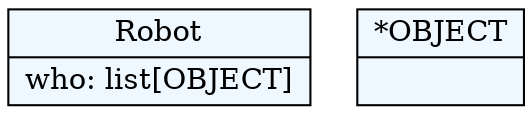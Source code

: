 
    digraph textX {
    fontname = "Bitstream Vera Sans"
    fontsize = 8
    node[
        shape=record,
        style=filled,
        fillcolor=aliceblue
    ]
    nodesep = 0.3
    edge[dir=black,arrowtail=empty]


22644656[ label="{Robot|who: list[OBJECT]\l}"]



22771760[ label="{*OBJECT|}"]


}
